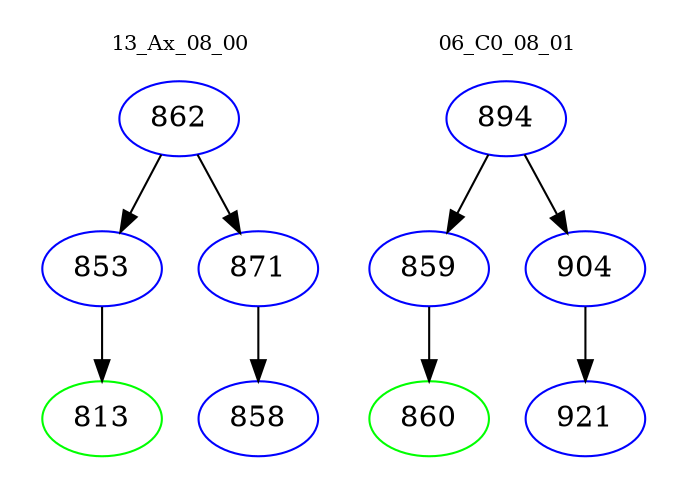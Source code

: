 digraph{
subgraph cluster_0 {
color = white
label = "13_Ax_08_00";
fontsize=10;
T0_862 [label="862", color="blue"]
T0_862 -> T0_853 [color="black"]
T0_853 [label="853", color="blue"]
T0_853 -> T0_813 [color="black"]
T0_813 [label="813", color="green"]
T0_862 -> T0_871 [color="black"]
T0_871 [label="871", color="blue"]
T0_871 -> T0_858 [color="black"]
T0_858 [label="858", color="blue"]
}
subgraph cluster_1 {
color = white
label = "06_C0_08_01";
fontsize=10;
T1_894 [label="894", color="blue"]
T1_894 -> T1_859 [color="black"]
T1_859 [label="859", color="blue"]
T1_859 -> T1_860 [color="black"]
T1_860 [label="860", color="green"]
T1_894 -> T1_904 [color="black"]
T1_904 [label="904", color="blue"]
T1_904 -> T1_921 [color="black"]
T1_921 [label="921", color="blue"]
}
}
